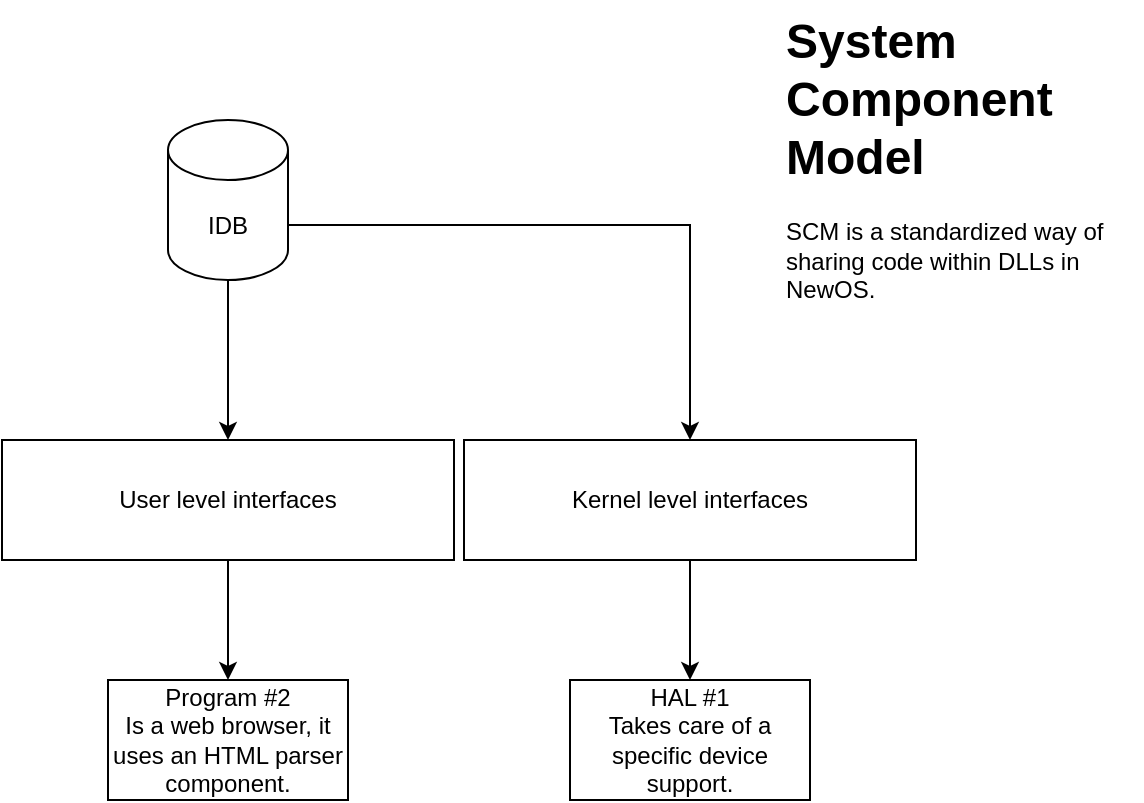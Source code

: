 <mxfile>
    <diagram name="Page-1" id="_vc7fxBdNKI2W8YhI8VA">
        <mxGraphModel dx="746" dy="307" grid="1" gridSize="10" guides="1" tooltips="1" connect="1" arrows="1" fold="1" page="1" pageScale="1" pageWidth="827" pageHeight="1169" math="0" shadow="0">
            <root>
                <mxCell id="0"/>
                <mxCell id="1" parent="0"/>
                <mxCell id="eRehIIeIVOPW1y23kRkx-7" style="edgeStyle=orthogonalEdgeStyle;rounded=0;orthogonalLoop=1;jettySize=auto;html=1;exitX=0.5;exitY=1;exitDx=0;exitDy=0;entryX=0.5;entryY=0;entryDx=0;entryDy=0;" parent="1" source="eRehIIeIVOPW1y23kRkx-1" target="eRehIIeIVOPW1y23kRkx-6" edge="1">
                    <mxGeometry relative="1" as="geometry"/>
                </mxCell>
                <mxCell id="eRehIIeIVOPW1y23kRkx-1" value="Kernel level interfaces" style="rounded=0;whiteSpace=wrap;html=1;" parent="1" vertex="1">
                    <mxGeometry x="431" y="450" width="226" height="60" as="geometry"/>
                </mxCell>
                <mxCell id="eRehIIeIVOPW1y23kRkx-9" style="edgeStyle=orthogonalEdgeStyle;rounded=0;orthogonalLoop=1;jettySize=auto;html=1;exitX=0.5;exitY=1;exitDx=0;exitDy=0;entryX=0.5;entryY=0;entryDx=0;entryDy=0;" parent="1" source="eRehIIeIVOPW1y23kRkx-2" target="eRehIIeIVOPW1y23kRkx-8" edge="1">
                    <mxGeometry relative="1" as="geometry"/>
                </mxCell>
                <mxCell id="eRehIIeIVOPW1y23kRkx-2" value="User level interfaces" style="rounded=0;whiteSpace=wrap;html=1;" parent="1" vertex="1">
                    <mxGeometry x="200" y="450" width="226" height="60" as="geometry"/>
                </mxCell>
                <mxCell id="eRehIIeIVOPW1y23kRkx-4" style="edgeStyle=orthogonalEdgeStyle;rounded=0;orthogonalLoop=1;jettySize=auto;html=1;" parent="1" source="eRehIIeIVOPW1y23kRkx-3" target="eRehIIeIVOPW1y23kRkx-2" edge="1">
                    <mxGeometry relative="1" as="geometry"/>
                </mxCell>
                <mxCell id="eRehIIeIVOPW1y23kRkx-5" style="edgeStyle=orthogonalEdgeStyle;rounded=0;orthogonalLoop=1;jettySize=auto;html=1;exitX=1;exitY=0;exitDx=0;exitDy=52.5;exitPerimeter=0;" parent="1" source="eRehIIeIVOPW1y23kRkx-3" target="eRehIIeIVOPW1y23kRkx-1" edge="1">
                    <mxGeometry relative="1" as="geometry"/>
                </mxCell>
                <mxCell id="eRehIIeIVOPW1y23kRkx-3" value="IDB" style="shape=cylinder3;whiteSpace=wrap;html=1;boundedLbl=1;backgroundOutline=1;size=15;" parent="1" vertex="1">
                    <mxGeometry x="283" y="290" width="60" height="80" as="geometry"/>
                </mxCell>
                <mxCell id="eRehIIeIVOPW1y23kRkx-6" value="HAL #1&lt;div&gt;Takes care of a specific device support.&lt;/div&gt;" style="rounded=0;whiteSpace=wrap;html=1;" parent="1" vertex="1">
                    <mxGeometry x="484" y="570" width="120" height="60" as="geometry"/>
                </mxCell>
                <mxCell id="eRehIIeIVOPW1y23kRkx-8" value="Program #2&lt;div&gt;Is a web browser, it uses an HTML parser component.&lt;/div&gt;" style="rounded=0;whiteSpace=wrap;html=1;" parent="1" vertex="1">
                    <mxGeometry x="253" y="570" width="120" height="60" as="geometry"/>
                </mxCell>
                <mxCell id="eRehIIeIVOPW1y23kRkx-10" value="&lt;h1 style=&quot;margin-top: 0px;&quot;&gt;System Component Model&lt;/h1&gt;&lt;p&gt;SCM is a standardized way of sharing code within DLLs in NewOS.&lt;/p&gt;" style="text;html=1;whiteSpace=wrap;overflow=hidden;rounded=0;" parent="1" vertex="1">
                    <mxGeometry x="590" y="230" width="180" height="180" as="geometry"/>
                </mxCell>
            </root>
        </mxGraphModel>
    </diagram>
</mxfile>